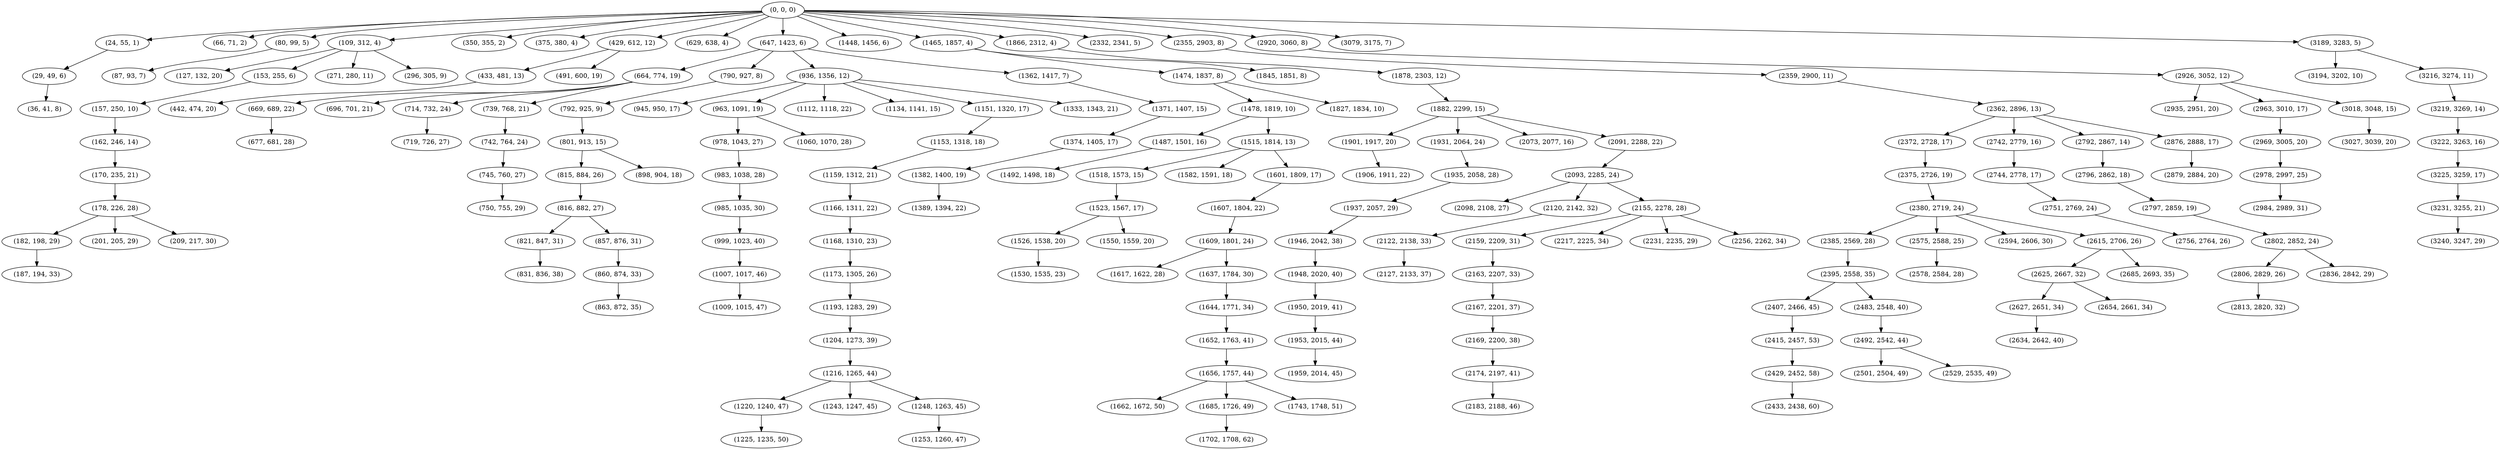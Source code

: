 digraph tree {
    "(0, 0, 0)";
    "(24, 55, 1)";
    "(29, 49, 6)";
    "(36, 41, 8)";
    "(66, 71, 2)";
    "(80, 99, 5)";
    "(87, 93, 7)";
    "(109, 312, 4)";
    "(127, 132, 20)";
    "(153, 255, 6)";
    "(157, 250, 10)";
    "(162, 246, 14)";
    "(170, 235, 21)";
    "(178, 226, 28)";
    "(182, 198, 29)";
    "(187, 194, 33)";
    "(201, 205, 29)";
    "(209, 217, 30)";
    "(271, 280, 11)";
    "(296, 305, 9)";
    "(350, 355, 2)";
    "(375, 380, 4)";
    "(429, 612, 12)";
    "(433, 481, 13)";
    "(442, 474, 20)";
    "(491, 600, 19)";
    "(629, 638, 4)";
    "(647, 1423, 6)";
    "(664, 774, 19)";
    "(669, 689, 22)";
    "(677, 681, 28)";
    "(696, 701, 21)";
    "(714, 732, 24)";
    "(719, 726, 27)";
    "(739, 768, 21)";
    "(742, 764, 24)";
    "(745, 760, 27)";
    "(750, 755, 29)";
    "(790, 927, 8)";
    "(792, 925, 9)";
    "(801, 913, 15)";
    "(815, 884, 26)";
    "(816, 882, 27)";
    "(821, 847, 31)";
    "(831, 836, 38)";
    "(857, 876, 31)";
    "(860, 874, 33)";
    "(863, 872, 35)";
    "(898, 904, 18)";
    "(936, 1356, 12)";
    "(945, 950, 17)";
    "(963, 1091, 19)";
    "(978, 1043, 27)";
    "(983, 1038, 28)";
    "(985, 1035, 30)";
    "(999, 1023, 40)";
    "(1007, 1017, 46)";
    "(1009, 1015, 47)";
    "(1060, 1070, 28)";
    "(1112, 1118, 22)";
    "(1134, 1141, 15)";
    "(1151, 1320, 17)";
    "(1153, 1318, 18)";
    "(1159, 1312, 21)";
    "(1166, 1311, 22)";
    "(1168, 1310, 23)";
    "(1173, 1305, 26)";
    "(1193, 1283, 29)";
    "(1204, 1273, 39)";
    "(1216, 1265, 44)";
    "(1220, 1240, 47)";
    "(1225, 1235, 50)";
    "(1243, 1247, 45)";
    "(1248, 1263, 45)";
    "(1253, 1260, 47)";
    "(1333, 1343, 21)";
    "(1362, 1417, 7)";
    "(1371, 1407, 15)";
    "(1374, 1405, 17)";
    "(1382, 1400, 19)";
    "(1389, 1394, 22)";
    "(1448, 1456, 6)";
    "(1465, 1857, 4)";
    "(1474, 1837, 8)";
    "(1478, 1819, 10)";
    "(1487, 1501, 16)";
    "(1492, 1498, 18)";
    "(1515, 1814, 13)";
    "(1518, 1573, 15)";
    "(1523, 1567, 17)";
    "(1526, 1538, 20)";
    "(1530, 1535, 23)";
    "(1550, 1559, 20)";
    "(1582, 1591, 18)";
    "(1601, 1809, 17)";
    "(1607, 1804, 22)";
    "(1609, 1801, 24)";
    "(1617, 1622, 28)";
    "(1637, 1784, 30)";
    "(1644, 1771, 34)";
    "(1652, 1763, 41)";
    "(1656, 1757, 44)";
    "(1662, 1672, 50)";
    "(1685, 1726, 49)";
    "(1702, 1708, 62)";
    "(1743, 1748, 51)";
    "(1827, 1834, 10)";
    "(1845, 1851, 8)";
    "(1866, 2312, 4)";
    "(1878, 2303, 12)";
    "(1882, 2299, 15)";
    "(1901, 1917, 20)";
    "(1906, 1911, 22)";
    "(1931, 2064, 24)";
    "(1935, 2058, 28)";
    "(1937, 2057, 29)";
    "(1946, 2042, 38)";
    "(1948, 2020, 40)";
    "(1950, 2019, 41)";
    "(1953, 2015, 44)";
    "(1959, 2014, 45)";
    "(2073, 2077, 16)";
    "(2091, 2288, 22)";
    "(2093, 2285, 24)";
    "(2098, 2108, 27)";
    "(2120, 2142, 32)";
    "(2122, 2138, 33)";
    "(2127, 2133, 37)";
    "(2155, 2278, 28)";
    "(2159, 2209, 31)";
    "(2163, 2207, 33)";
    "(2167, 2201, 37)";
    "(2169, 2200, 38)";
    "(2174, 2197, 41)";
    "(2183, 2188, 46)";
    "(2217, 2225, 34)";
    "(2231, 2235, 29)";
    "(2256, 2262, 34)";
    "(2332, 2341, 5)";
    "(2355, 2903, 8)";
    "(2359, 2900, 11)";
    "(2362, 2896, 13)";
    "(2372, 2728, 17)";
    "(2375, 2726, 19)";
    "(2380, 2719, 24)";
    "(2385, 2569, 28)";
    "(2395, 2558, 35)";
    "(2407, 2466, 45)";
    "(2415, 2457, 53)";
    "(2429, 2452, 58)";
    "(2433, 2438, 60)";
    "(2483, 2548, 40)";
    "(2492, 2542, 44)";
    "(2501, 2504, 49)";
    "(2529, 2535, 49)";
    "(2575, 2588, 25)";
    "(2578, 2584, 28)";
    "(2594, 2606, 30)";
    "(2615, 2706, 26)";
    "(2625, 2667, 32)";
    "(2627, 2651, 34)";
    "(2634, 2642, 40)";
    "(2654, 2661, 34)";
    "(2685, 2693, 35)";
    "(2742, 2779, 16)";
    "(2744, 2778, 17)";
    "(2751, 2769, 24)";
    "(2756, 2764, 26)";
    "(2792, 2867, 14)";
    "(2796, 2862, 18)";
    "(2797, 2859, 19)";
    "(2802, 2852, 24)";
    "(2806, 2829, 26)";
    "(2813, 2820, 32)";
    "(2836, 2842, 29)";
    "(2876, 2888, 17)";
    "(2879, 2884, 20)";
    "(2920, 3060, 8)";
    "(2926, 3052, 12)";
    "(2935, 2951, 20)";
    "(2963, 3010, 17)";
    "(2969, 3005, 20)";
    "(2978, 2997, 25)";
    "(2984, 2989, 31)";
    "(3018, 3048, 15)";
    "(3027, 3039, 20)";
    "(3079, 3175, 7)";
    "(3189, 3283, 5)";
    "(3194, 3202, 10)";
    "(3216, 3274, 11)";
    "(3219, 3269, 14)";
    "(3222, 3263, 16)";
    "(3225, 3259, 17)";
    "(3231, 3255, 21)";
    "(3240, 3247, 29)";
    "(0, 0, 0)" -> "(24, 55, 1)";
    "(0, 0, 0)" -> "(66, 71, 2)";
    "(0, 0, 0)" -> "(80, 99, 5)";
    "(0, 0, 0)" -> "(109, 312, 4)";
    "(0, 0, 0)" -> "(350, 355, 2)";
    "(0, 0, 0)" -> "(375, 380, 4)";
    "(0, 0, 0)" -> "(429, 612, 12)";
    "(0, 0, 0)" -> "(629, 638, 4)";
    "(0, 0, 0)" -> "(647, 1423, 6)";
    "(0, 0, 0)" -> "(1448, 1456, 6)";
    "(0, 0, 0)" -> "(1465, 1857, 4)";
    "(0, 0, 0)" -> "(1866, 2312, 4)";
    "(0, 0, 0)" -> "(2332, 2341, 5)";
    "(0, 0, 0)" -> "(2355, 2903, 8)";
    "(0, 0, 0)" -> "(2920, 3060, 8)";
    "(0, 0, 0)" -> "(3079, 3175, 7)";
    "(0, 0, 0)" -> "(3189, 3283, 5)";
    "(24, 55, 1)" -> "(29, 49, 6)";
    "(29, 49, 6)" -> "(36, 41, 8)";
    "(80, 99, 5)" -> "(87, 93, 7)";
    "(109, 312, 4)" -> "(127, 132, 20)";
    "(109, 312, 4)" -> "(153, 255, 6)";
    "(109, 312, 4)" -> "(271, 280, 11)";
    "(109, 312, 4)" -> "(296, 305, 9)";
    "(153, 255, 6)" -> "(157, 250, 10)";
    "(157, 250, 10)" -> "(162, 246, 14)";
    "(162, 246, 14)" -> "(170, 235, 21)";
    "(170, 235, 21)" -> "(178, 226, 28)";
    "(178, 226, 28)" -> "(182, 198, 29)";
    "(178, 226, 28)" -> "(201, 205, 29)";
    "(178, 226, 28)" -> "(209, 217, 30)";
    "(182, 198, 29)" -> "(187, 194, 33)";
    "(429, 612, 12)" -> "(433, 481, 13)";
    "(429, 612, 12)" -> "(491, 600, 19)";
    "(433, 481, 13)" -> "(442, 474, 20)";
    "(647, 1423, 6)" -> "(664, 774, 19)";
    "(647, 1423, 6)" -> "(790, 927, 8)";
    "(647, 1423, 6)" -> "(936, 1356, 12)";
    "(647, 1423, 6)" -> "(1362, 1417, 7)";
    "(664, 774, 19)" -> "(669, 689, 22)";
    "(664, 774, 19)" -> "(696, 701, 21)";
    "(664, 774, 19)" -> "(714, 732, 24)";
    "(664, 774, 19)" -> "(739, 768, 21)";
    "(669, 689, 22)" -> "(677, 681, 28)";
    "(714, 732, 24)" -> "(719, 726, 27)";
    "(739, 768, 21)" -> "(742, 764, 24)";
    "(742, 764, 24)" -> "(745, 760, 27)";
    "(745, 760, 27)" -> "(750, 755, 29)";
    "(790, 927, 8)" -> "(792, 925, 9)";
    "(792, 925, 9)" -> "(801, 913, 15)";
    "(801, 913, 15)" -> "(815, 884, 26)";
    "(801, 913, 15)" -> "(898, 904, 18)";
    "(815, 884, 26)" -> "(816, 882, 27)";
    "(816, 882, 27)" -> "(821, 847, 31)";
    "(816, 882, 27)" -> "(857, 876, 31)";
    "(821, 847, 31)" -> "(831, 836, 38)";
    "(857, 876, 31)" -> "(860, 874, 33)";
    "(860, 874, 33)" -> "(863, 872, 35)";
    "(936, 1356, 12)" -> "(945, 950, 17)";
    "(936, 1356, 12)" -> "(963, 1091, 19)";
    "(936, 1356, 12)" -> "(1112, 1118, 22)";
    "(936, 1356, 12)" -> "(1134, 1141, 15)";
    "(936, 1356, 12)" -> "(1151, 1320, 17)";
    "(936, 1356, 12)" -> "(1333, 1343, 21)";
    "(963, 1091, 19)" -> "(978, 1043, 27)";
    "(963, 1091, 19)" -> "(1060, 1070, 28)";
    "(978, 1043, 27)" -> "(983, 1038, 28)";
    "(983, 1038, 28)" -> "(985, 1035, 30)";
    "(985, 1035, 30)" -> "(999, 1023, 40)";
    "(999, 1023, 40)" -> "(1007, 1017, 46)";
    "(1007, 1017, 46)" -> "(1009, 1015, 47)";
    "(1151, 1320, 17)" -> "(1153, 1318, 18)";
    "(1153, 1318, 18)" -> "(1159, 1312, 21)";
    "(1159, 1312, 21)" -> "(1166, 1311, 22)";
    "(1166, 1311, 22)" -> "(1168, 1310, 23)";
    "(1168, 1310, 23)" -> "(1173, 1305, 26)";
    "(1173, 1305, 26)" -> "(1193, 1283, 29)";
    "(1193, 1283, 29)" -> "(1204, 1273, 39)";
    "(1204, 1273, 39)" -> "(1216, 1265, 44)";
    "(1216, 1265, 44)" -> "(1220, 1240, 47)";
    "(1216, 1265, 44)" -> "(1243, 1247, 45)";
    "(1216, 1265, 44)" -> "(1248, 1263, 45)";
    "(1220, 1240, 47)" -> "(1225, 1235, 50)";
    "(1248, 1263, 45)" -> "(1253, 1260, 47)";
    "(1362, 1417, 7)" -> "(1371, 1407, 15)";
    "(1371, 1407, 15)" -> "(1374, 1405, 17)";
    "(1374, 1405, 17)" -> "(1382, 1400, 19)";
    "(1382, 1400, 19)" -> "(1389, 1394, 22)";
    "(1465, 1857, 4)" -> "(1474, 1837, 8)";
    "(1465, 1857, 4)" -> "(1845, 1851, 8)";
    "(1474, 1837, 8)" -> "(1478, 1819, 10)";
    "(1474, 1837, 8)" -> "(1827, 1834, 10)";
    "(1478, 1819, 10)" -> "(1487, 1501, 16)";
    "(1478, 1819, 10)" -> "(1515, 1814, 13)";
    "(1487, 1501, 16)" -> "(1492, 1498, 18)";
    "(1515, 1814, 13)" -> "(1518, 1573, 15)";
    "(1515, 1814, 13)" -> "(1582, 1591, 18)";
    "(1515, 1814, 13)" -> "(1601, 1809, 17)";
    "(1518, 1573, 15)" -> "(1523, 1567, 17)";
    "(1523, 1567, 17)" -> "(1526, 1538, 20)";
    "(1523, 1567, 17)" -> "(1550, 1559, 20)";
    "(1526, 1538, 20)" -> "(1530, 1535, 23)";
    "(1601, 1809, 17)" -> "(1607, 1804, 22)";
    "(1607, 1804, 22)" -> "(1609, 1801, 24)";
    "(1609, 1801, 24)" -> "(1617, 1622, 28)";
    "(1609, 1801, 24)" -> "(1637, 1784, 30)";
    "(1637, 1784, 30)" -> "(1644, 1771, 34)";
    "(1644, 1771, 34)" -> "(1652, 1763, 41)";
    "(1652, 1763, 41)" -> "(1656, 1757, 44)";
    "(1656, 1757, 44)" -> "(1662, 1672, 50)";
    "(1656, 1757, 44)" -> "(1685, 1726, 49)";
    "(1656, 1757, 44)" -> "(1743, 1748, 51)";
    "(1685, 1726, 49)" -> "(1702, 1708, 62)";
    "(1866, 2312, 4)" -> "(1878, 2303, 12)";
    "(1878, 2303, 12)" -> "(1882, 2299, 15)";
    "(1882, 2299, 15)" -> "(1901, 1917, 20)";
    "(1882, 2299, 15)" -> "(1931, 2064, 24)";
    "(1882, 2299, 15)" -> "(2073, 2077, 16)";
    "(1882, 2299, 15)" -> "(2091, 2288, 22)";
    "(1901, 1917, 20)" -> "(1906, 1911, 22)";
    "(1931, 2064, 24)" -> "(1935, 2058, 28)";
    "(1935, 2058, 28)" -> "(1937, 2057, 29)";
    "(1937, 2057, 29)" -> "(1946, 2042, 38)";
    "(1946, 2042, 38)" -> "(1948, 2020, 40)";
    "(1948, 2020, 40)" -> "(1950, 2019, 41)";
    "(1950, 2019, 41)" -> "(1953, 2015, 44)";
    "(1953, 2015, 44)" -> "(1959, 2014, 45)";
    "(2091, 2288, 22)" -> "(2093, 2285, 24)";
    "(2093, 2285, 24)" -> "(2098, 2108, 27)";
    "(2093, 2285, 24)" -> "(2120, 2142, 32)";
    "(2093, 2285, 24)" -> "(2155, 2278, 28)";
    "(2120, 2142, 32)" -> "(2122, 2138, 33)";
    "(2122, 2138, 33)" -> "(2127, 2133, 37)";
    "(2155, 2278, 28)" -> "(2159, 2209, 31)";
    "(2155, 2278, 28)" -> "(2217, 2225, 34)";
    "(2155, 2278, 28)" -> "(2231, 2235, 29)";
    "(2155, 2278, 28)" -> "(2256, 2262, 34)";
    "(2159, 2209, 31)" -> "(2163, 2207, 33)";
    "(2163, 2207, 33)" -> "(2167, 2201, 37)";
    "(2167, 2201, 37)" -> "(2169, 2200, 38)";
    "(2169, 2200, 38)" -> "(2174, 2197, 41)";
    "(2174, 2197, 41)" -> "(2183, 2188, 46)";
    "(2355, 2903, 8)" -> "(2359, 2900, 11)";
    "(2359, 2900, 11)" -> "(2362, 2896, 13)";
    "(2362, 2896, 13)" -> "(2372, 2728, 17)";
    "(2362, 2896, 13)" -> "(2742, 2779, 16)";
    "(2362, 2896, 13)" -> "(2792, 2867, 14)";
    "(2362, 2896, 13)" -> "(2876, 2888, 17)";
    "(2372, 2728, 17)" -> "(2375, 2726, 19)";
    "(2375, 2726, 19)" -> "(2380, 2719, 24)";
    "(2380, 2719, 24)" -> "(2385, 2569, 28)";
    "(2380, 2719, 24)" -> "(2575, 2588, 25)";
    "(2380, 2719, 24)" -> "(2594, 2606, 30)";
    "(2380, 2719, 24)" -> "(2615, 2706, 26)";
    "(2385, 2569, 28)" -> "(2395, 2558, 35)";
    "(2395, 2558, 35)" -> "(2407, 2466, 45)";
    "(2395, 2558, 35)" -> "(2483, 2548, 40)";
    "(2407, 2466, 45)" -> "(2415, 2457, 53)";
    "(2415, 2457, 53)" -> "(2429, 2452, 58)";
    "(2429, 2452, 58)" -> "(2433, 2438, 60)";
    "(2483, 2548, 40)" -> "(2492, 2542, 44)";
    "(2492, 2542, 44)" -> "(2501, 2504, 49)";
    "(2492, 2542, 44)" -> "(2529, 2535, 49)";
    "(2575, 2588, 25)" -> "(2578, 2584, 28)";
    "(2615, 2706, 26)" -> "(2625, 2667, 32)";
    "(2615, 2706, 26)" -> "(2685, 2693, 35)";
    "(2625, 2667, 32)" -> "(2627, 2651, 34)";
    "(2625, 2667, 32)" -> "(2654, 2661, 34)";
    "(2627, 2651, 34)" -> "(2634, 2642, 40)";
    "(2742, 2779, 16)" -> "(2744, 2778, 17)";
    "(2744, 2778, 17)" -> "(2751, 2769, 24)";
    "(2751, 2769, 24)" -> "(2756, 2764, 26)";
    "(2792, 2867, 14)" -> "(2796, 2862, 18)";
    "(2796, 2862, 18)" -> "(2797, 2859, 19)";
    "(2797, 2859, 19)" -> "(2802, 2852, 24)";
    "(2802, 2852, 24)" -> "(2806, 2829, 26)";
    "(2802, 2852, 24)" -> "(2836, 2842, 29)";
    "(2806, 2829, 26)" -> "(2813, 2820, 32)";
    "(2876, 2888, 17)" -> "(2879, 2884, 20)";
    "(2920, 3060, 8)" -> "(2926, 3052, 12)";
    "(2926, 3052, 12)" -> "(2935, 2951, 20)";
    "(2926, 3052, 12)" -> "(2963, 3010, 17)";
    "(2926, 3052, 12)" -> "(3018, 3048, 15)";
    "(2963, 3010, 17)" -> "(2969, 3005, 20)";
    "(2969, 3005, 20)" -> "(2978, 2997, 25)";
    "(2978, 2997, 25)" -> "(2984, 2989, 31)";
    "(3018, 3048, 15)" -> "(3027, 3039, 20)";
    "(3189, 3283, 5)" -> "(3194, 3202, 10)";
    "(3189, 3283, 5)" -> "(3216, 3274, 11)";
    "(3216, 3274, 11)" -> "(3219, 3269, 14)";
    "(3219, 3269, 14)" -> "(3222, 3263, 16)";
    "(3222, 3263, 16)" -> "(3225, 3259, 17)";
    "(3225, 3259, 17)" -> "(3231, 3255, 21)";
    "(3231, 3255, 21)" -> "(3240, 3247, 29)";
}

